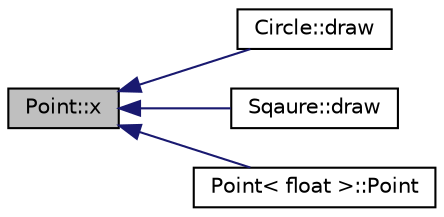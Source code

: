 digraph "Point::x"
{
  edge [fontname="Helvetica",fontsize="10",labelfontname="Helvetica",labelfontsize="10"];
  node [fontname="Helvetica",fontsize="10",shape=record];
  rankdir="LR";
  Node1 [label="Point::x",height=0.2,width=0.4,color="black", fillcolor="grey75", style="filled", fontcolor="black"];
  Node1 -> Node2 [dir="back",color="midnightblue",fontsize="10",style="solid",fontname="Helvetica"];
  Node2 [label="Circle::draw",height=0.2,width=0.4,color="black", fillcolor="white", style="filled",URL="$class_circle.html#ac80d2faf29eab56f1a5c041424a07db8"];
  Node1 -> Node3 [dir="back",color="midnightblue",fontsize="10",style="solid",fontname="Helvetica"];
  Node3 [label="Sqaure::draw",height=0.2,width=0.4,color="black", fillcolor="white", style="filled",URL="$class_sqaure.html#add5bf042e4d2785db26c17584d3e407e"];
  Node1 -> Node4 [dir="back",color="midnightblue",fontsize="10",style="solid",fontname="Helvetica"];
  Node4 [label="Point\< float \>::Point",height=0.2,width=0.4,color="black", fillcolor="white", style="filled",URL="$class_point.html#a04dfeba9060ba82f2012fd91e51b1c0e"];
}
